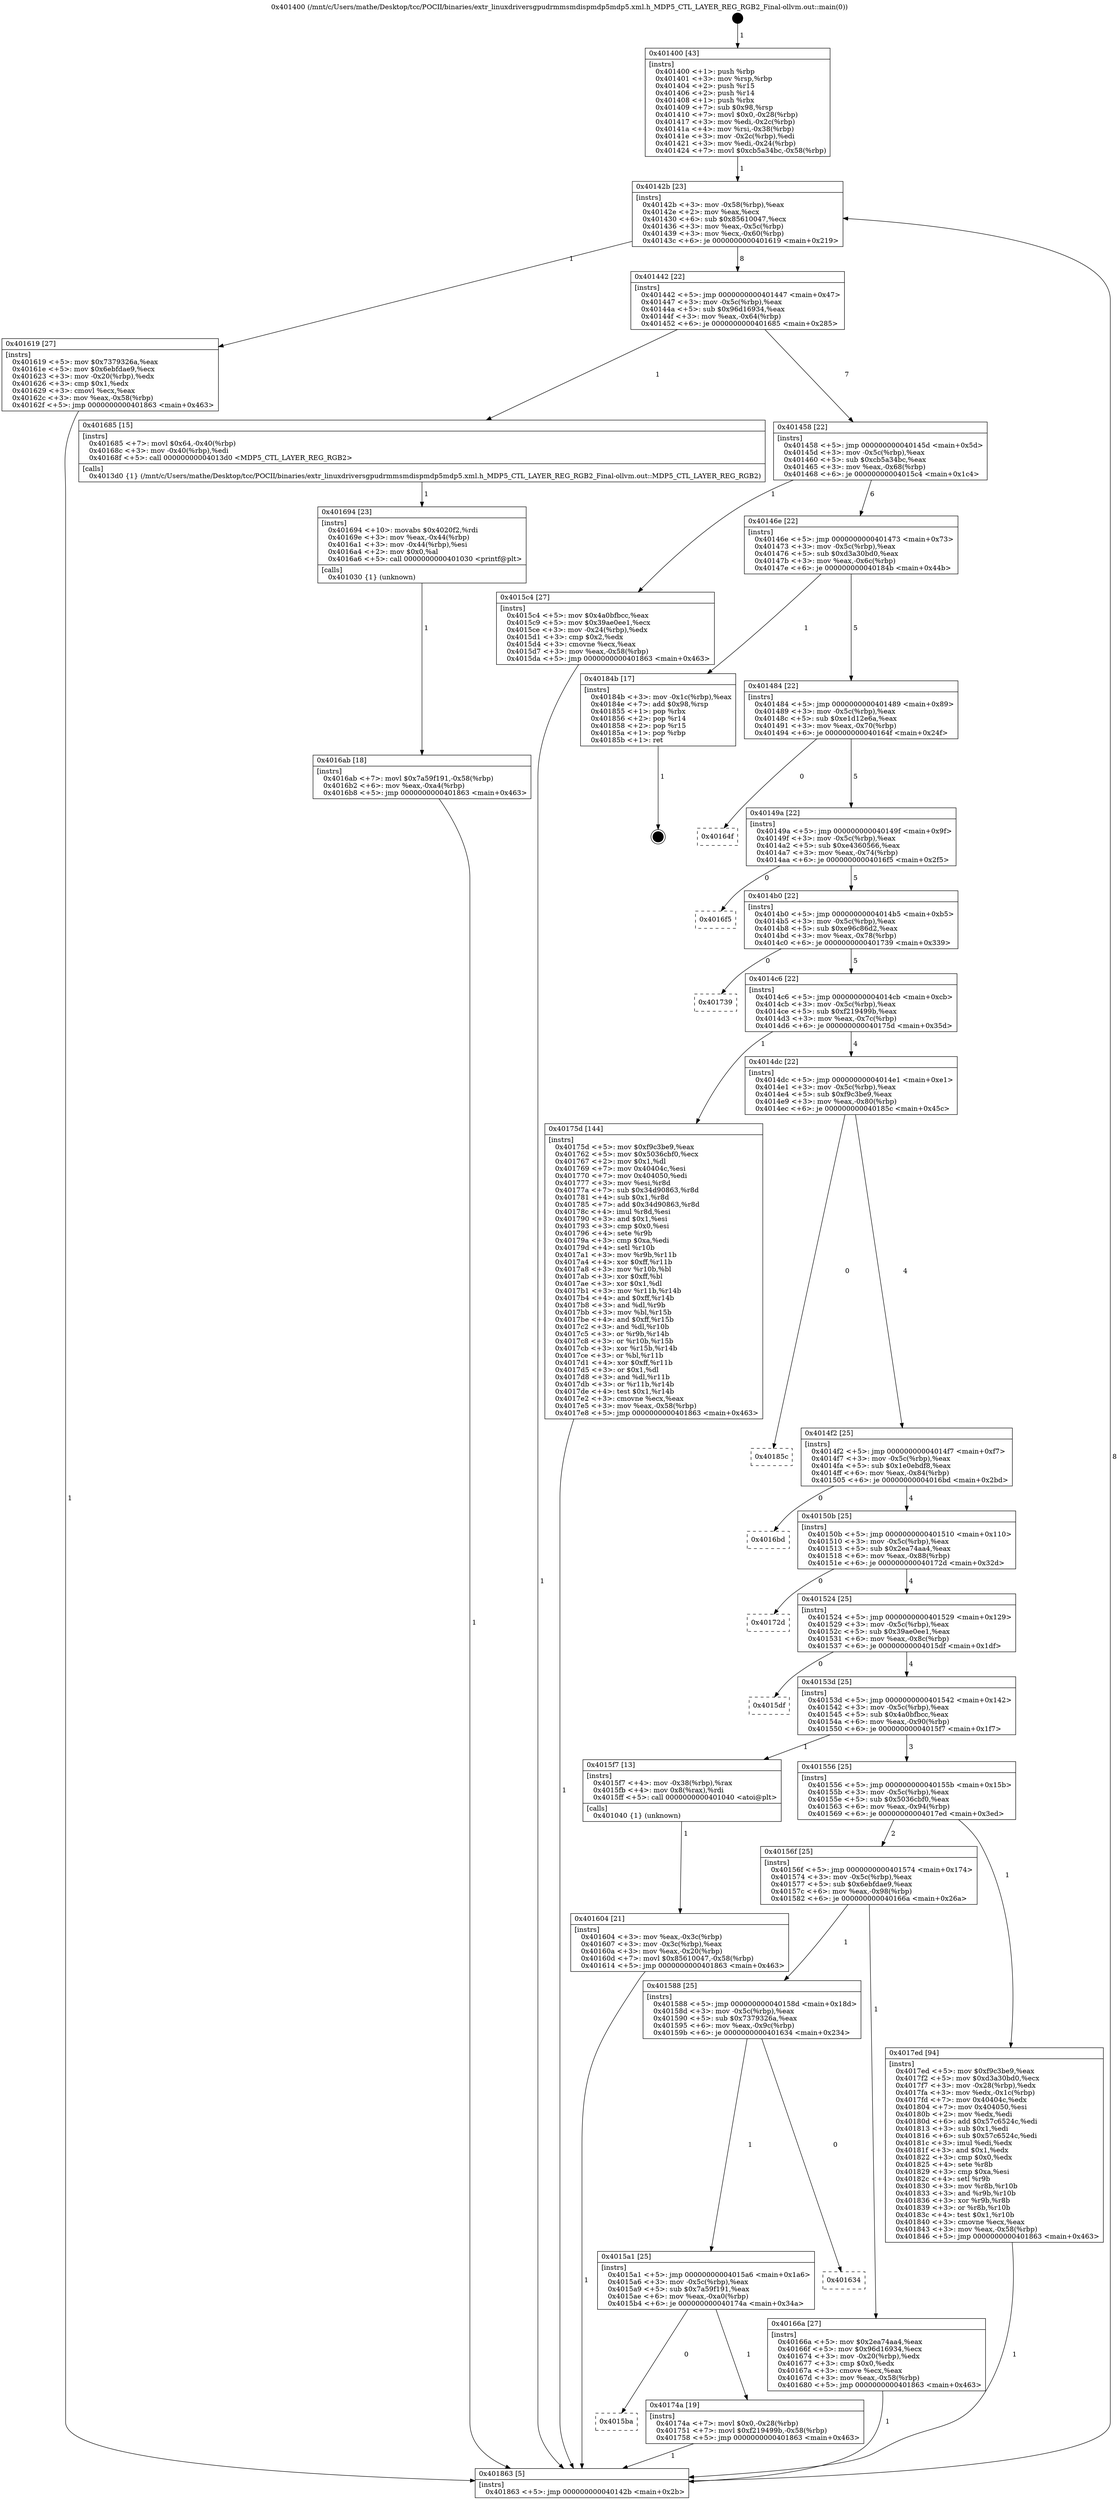 digraph "0x401400" {
  label = "0x401400 (/mnt/c/Users/mathe/Desktop/tcc/POCII/binaries/extr_linuxdriversgpudrmmsmdispmdp5mdp5.xml.h_MDP5_CTL_LAYER_REG_RGB2_Final-ollvm.out::main(0))"
  labelloc = "t"
  node[shape=record]

  Entry [label="",width=0.3,height=0.3,shape=circle,fillcolor=black,style=filled]
  "0x40142b" [label="{
     0x40142b [23]\l
     | [instrs]\l
     &nbsp;&nbsp;0x40142b \<+3\>: mov -0x58(%rbp),%eax\l
     &nbsp;&nbsp;0x40142e \<+2\>: mov %eax,%ecx\l
     &nbsp;&nbsp;0x401430 \<+6\>: sub $0x85610047,%ecx\l
     &nbsp;&nbsp;0x401436 \<+3\>: mov %eax,-0x5c(%rbp)\l
     &nbsp;&nbsp;0x401439 \<+3\>: mov %ecx,-0x60(%rbp)\l
     &nbsp;&nbsp;0x40143c \<+6\>: je 0000000000401619 \<main+0x219\>\l
  }"]
  "0x401619" [label="{
     0x401619 [27]\l
     | [instrs]\l
     &nbsp;&nbsp;0x401619 \<+5\>: mov $0x7379326a,%eax\l
     &nbsp;&nbsp;0x40161e \<+5\>: mov $0x6ebfdae9,%ecx\l
     &nbsp;&nbsp;0x401623 \<+3\>: mov -0x20(%rbp),%edx\l
     &nbsp;&nbsp;0x401626 \<+3\>: cmp $0x1,%edx\l
     &nbsp;&nbsp;0x401629 \<+3\>: cmovl %ecx,%eax\l
     &nbsp;&nbsp;0x40162c \<+3\>: mov %eax,-0x58(%rbp)\l
     &nbsp;&nbsp;0x40162f \<+5\>: jmp 0000000000401863 \<main+0x463\>\l
  }"]
  "0x401442" [label="{
     0x401442 [22]\l
     | [instrs]\l
     &nbsp;&nbsp;0x401442 \<+5\>: jmp 0000000000401447 \<main+0x47\>\l
     &nbsp;&nbsp;0x401447 \<+3\>: mov -0x5c(%rbp),%eax\l
     &nbsp;&nbsp;0x40144a \<+5\>: sub $0x96d16934,%eax\l
     &nbsp;&nbsp;0x40144f \<+3\>: mov %eax,-0x64(%rbp)\l
     &nbsp;&nbsp;0x401452 \<+6\>: je 0000000000401685 \<main+0x285\>\l
  }"]
  Exit [label="",width=0.3,height=0.3,shape=circle,fillcolor=black,style=filled,peripheries=2]
  "0x401685" [label="{
     0x401685 [15]\l
     | [instrs]\l
     &nbsp;&nbsp;0x401685 \<+7\>: movl $0x64,-0x40(%rbp)\l
     &nbsp;&nbsp;0x40168c \<+3\>: mov -0x40(%rbp),%edi\l
     &nbsp;&nbsp;0x40168f \<+5\>: call 00000000004013d0 \<MDP5_CTL_LAYER_REG_RGB2\>\l
     | [calls]\l
     &nbsp;&nbsp;0x4013d0 \{1\} (/mnt/c/Users/mathe/Desktop/tcc/POCII/binaries/extr_linuxdriversgpudrmmsmdispmdp5mdp5.xml.h_MDP5_CTL_LAYER_REG_RGB2_Final-ollvm.out::MDP5_CTL_LAYER_REG_RGB2)\l
  }"]
  "0x401458" [label="{
     0x401458 [22]\l
     | [instrs]\l
     &nbsp;&nbsp;0x401458 \<+5\>: jmp 000000000040145d \<main+0x5d\>\l
     &nbsp;&nbsp;0x40145d \<+3\>: mov -0x5c(%rbp),%eax\l
     &nbsp;&nbsp;0x401460 \<+5\>: sub $0xcb5a34bc,%eax\l
     &nbsp;&nbsp;0x401465 \<+3\>: mov %eax,-0x68(%rbp)\l
     &nbsp;&nbsp;0x401468 \<+6\>: je 00000000004015c4 \<main+0x1c4\>\l
  }"]
  "0x4015ba" [label="{
     0x4015ba\l
  }", style=dashed]
  "0x4015c4" [label="{
     0x4015c4 [27]\l
     | [instrs]\l
     &nbsp;&nbsp;0x4015c4 \<+5\>: mov $0x4a0bfbcc,%eax\l
     &nbsp;&nbsp;0x4015c9 \<+5\>: mov $0x39ae0ee1,%ecx\l
     &nbsp;&nbsp;0x4015ce \<+3\>: mov -0x24(%rbp),%edx\l
     &nbsp;&nbsp;0x4015d1 \<+3\>: cmp $0x2,%edx\l
     &nbsp;&nbsp;0x4015d4 \<+3\>: cmovne %ecx,%eax\l
     &nbsp;&nbsp;0x4015d7 \<+3\>: mov %eax,-0x58(%rbp)\l
     &nbsp;&nbsp;0x4015da \<+5\>: jmp 0000000000401863 \<main+0x463\>\l
  }"]
  "0x40146e" [label="{
     0x40146e [22]\l
     | [instrs]\l
     &nbsp;&nbsp;0x40146e \<+5\>: jmp 0000000000401473 \<main+0x73\>\l
     &nbsp;&nbsp;0x401473 \<+3\>: mov -0x5c(%rbp),%eax\l
     &nbsp;&nbsp;0x401476 \<+5\>: sub $0xd3a30bd0,%eax\l
     &nbsp;&nbsp;0x40147b \<+3\>: mov %eax,-0x6c(%rbp)\l
     &nbsp;&nbsp;0x40147e \<+6\>: je 000000000040184b \<main+0x44b\>\l
  }"]
  "0x401863" [label="{
     0x401863 [5]\l
     | [instrs]\l
     &nbsp;&nbsp;0x401863 \<+5\>: jmp 000000000040142b \<main+0x2b\>\l
  }"]
  "0x401400" [label="{
     0x401400 [43]\l
     | [instrs]\l
     &nbsp;&nbsp;0x401400 \<+1\>: push %rbp\l
     &nbsp;&nbsp;0x401401 \<+3\>: mov %rsp,%rbp\l
     &nbsp;&nbsp;0x401404 \<+2\>: push %r15\l
     &nbsp;&nbsp;0x401406 \<+2\>: push %r14\l
     &nbsp;&nbsp;0x401408 \<+1\>: push %rbx\l
     &nbsp;&nbsp;0x401409 \<+7\>: sub $0x98,%rsp\l
     &nbsp;&nbsp;0x401410 \<+7\>: movl $0x0,-0x28(%rbp)\l
     &nbsp;&nbsp;0x401417 \<+3\>: mov %edi,-0x2c(%rbp)\l
     &nbsp;&nbsp;0x40141a \<+4\>: mov %rsi,-0x38(%rbp)\l
     &nbsp;&nbsp;0x40141e \<+3\>: mov -0x2c(%rbp),%edi\l
     &nbsp;&nbsp;0x401421 \<+3\>: mov %edi,-0x24(%rbp)\l
     &nbsp;&nbsp;0x401424 \<+7\>: movl $0xcb5a34bc,-0x58(%rbp)\l
  }"]
  "0x40174a" [label="{
     0x40174a [19]\l
     | [instrs]\l
     &nbsp;&nbsp;0x40174a \<+7\>: movl $0x0,-0x28(%rbp)\l
     &nbsp;&nbsp;0x401751 \<+7\>: movl $0xf219499b,-0x58(%rbp)\l
     &nbsp;&nbsp;0x401758 \<+5\>: jmp 0000000000401863 \<main+0x463\>\l
  }"]
  "0x40184b" [label="{
     0x40184b [17]\l
     | [instrs]\l
     &nbsp;&nbsp;0x40184b \<+3\>: mov -0x1c(%rbp),%eax\l
     &nbsp;&nbsp;0x40184e \<+7\>: add $0x98,%rsp\l
     &nbsp;&nbsp;0x401855 \<+1\>: pop %rbx\l
     &nbsp;&nbsp;0x401856 \<+2\>: pop %r14\l
     &nbsp;&nbsp;0x401858 \<+2\>: pop %r15\l
     &nbsp;&nbsp;0x40185a \<+1\>: pop %rbp\l
     &nbsp;&nbsp;0x40185b \<+1\>: ret\l
  }"]
  "0x401484" [label="{
     0x401484 [22]\l
     | [instrs]\l
     &nbsp;&nbsp;0x401484 \<+5\>: jmp 0000000000401489 \<main+0x89\>\l
     &nbsp;&nbsp;0x401489 \<+3\>: mov -0x5c(%rbp),%eax\l
     &nbsp;&nbsp;0x40148c \<+5\>: sub $0xe1d12e6a,%eax\l
     &nbsp;&nbsp;0x401491 \<+3\>: mov %eax,-0x70(%rbp)\l
     &nbsp;&nbsp;0x401494 \<+6\>: je 000000000040164f \<main+0x24f\>\l
  }"]
  "0x4015a1" [label="{
     0x4015a1 [25]\l
     | [instrs]\l
     &nbsp;&nbsp;0x4015a1 \<+5\>: jmp 00000000004015a6 \<main+0x1a6\>\l
     &nbsp;&nbsp;0x4015a6 \<+3\>: mov -0x5c(%rbp),%eax\l
     &nbsp;&nbsp;0x4015a9 \<+5\>: sub $0x7a59f191,%eax\l
     &nbsp;&nbsp;0x4015ae \<+6\>: mov %eax,-0xa0(%rbp)\l
     &nbsp;&nbsp;0x4015b4 \<+6\>: je 000000000040174a \<main+0x34a\>\l
  }"]
  "0x40164f" [label="{
     0x40164f\l
  }", style=dashed]
  "0x40149a" [label="{
     0x40149a [22]\l
     | [instrs]\l
     &nbsp;&nbsp;0x40149a \<+5\>: jmp 000000000040149f \<main+0x9f\>\l
     &nbsp;&nbsp;0x40149f \<+3\>: mov -0x5c(%rbp),%eax\l
     &nbsp;&nbsp;0x4014a2 \<+5\>: sub $0xe4360566,%eax\l
     &nbsp;&nbsp;0x4014a7 \<+3\>: mov %eax,-0x74(%rbp)\l
     &nbsp;&nbsp;0x4014aa \<+6\>: je 00000000004016f5 \<main+0x2f5\>\l
  }"]
  "0x401634" [label="{
     0x401634\l
  }", style=dashed]
  "0x4016f5" [label="{
     0x4016f5\l
  }", style=dashed]
  "0x4014b0" [label="{
     0x4014b0 [22]\l
     | [instrs]\l
     &nbsp;&nbsp;0x4014b0 \<+5\>: jmp 00000000004014b5 \<main+0xb5\>\l
     &nbsp;&nbsp;0x4014b5 \<+3\>: mov -0x5c(%rbp),%eax\l
     &nbsp;&nbsp;0x4014b8 \<+5\>: sub $0xe96c86d2,%eax\l
     &nbsp;&nbsp;0x4014bd \<+3\>: mov %eax,-0x78(%rbp)\l
     &nbsp;&nbsp;0x4014c0 \<+6\>: je 0000000000401739 \<main+0x339\>\l
  }"]
  "0x4016ab" [label="{
     0x4016ab [18]\l
     | [instrs]\l
     &nbsp;&nbsp;0x4016ab \<+7\>: movl $0x7a59f191,-0x58(%rbp)\l
     &nbsp;&nbsp;0x4016b2 \<+6\>: mov %eax,-0xa4(%rbp)\l
     &nbsp;&nbsp;0x4016b8 \<+5\>: jmp 0000000000401863 \<main+0x463\>\l
  }"]
  "0x401739" [label="{
     0x401739\l
  }", style=dashed]
  "0x4014c6" [label="{
     0x4014c6 [22]\l
     | [instrs]\l
     &nbsp;&nbsp;0x4014c6 \<+5\>: jmp 00000000004014cb \<main+0xcb\>\l
     &nbsp;&nbsp;0x4014cb \<+3\>: mov -0x5c(%rbp),%eax\l
     &nbsp;&nbsp;0x4014ce \<+5\>: sub $0xf219499b,%eax\l
     &nbsp;&nbsp;0x4014d3 \<+3\>: mov %eax,-0x7c(%rbp)\l
     &nbsp;&nbsp;0x4014d6 \<+6\>: je 000000000040175d \<main+0x35d\>\l
  }"]
  "0x401694" [label="{
     0x401694 [23]\l
     | [instrs]\l
     &nbsp;&nbsp;0x401694 \<+10\>: movabs $0x4020f2,%rdi\l
     &nbsp;&nbsp;0x40169e \<+3\>: mov %eax,-0x44(%rbp)\l
     &nbsp;&nbsp;0x4016a1 \<+3\>: mov -0x44(%rbp),%esi\l
     &nbsp;&nbsp;0x4016a4 \<+2\>: mov $0x0,%al\l
     &nbsp;&nbsp;0x4016a6 \<+5\>: call 0000000000401030 \<printf@plt\>\l
     | [calls]\l
     &nbsp;&nbsp;0x401030 \{1\} (unknown)\l
  }"]
  "0x40175d" [label="{
     0x40175d [144]\l
     | [instrs]\l
     &nbsp;&nbsp;0x40175d \<+5\>: mov $0xf9c3be9,%eax\l
     &nbsp;&nbsp;0x401762 \<+5\>: mov $0x5036cbf0,%ecx\l
     &nbsp;&nbsp;0x401767 \<+2\>: mov $0x1,%dl\l
     &nbsp;&nbsp;0x401769 \<+7\>: mov 0x40404c,%esi\l
     &nbsp;&nbsp;0x401770 \<+7\>: mov 0x404050,%edi\l
     &nbsp;&nbsp;0x401777 \<+3\>: mov %esi,%r8d\l
     &nbsp;&nbsp;0x40177a \<+7\>: sub $0x34d90863,%r8d\l
     &nbsp;&nbsp;0x401781 \<+4\>: sub $0x1,%r8d\l
     &nbsp;&nbsp;0x401785 \<+7\>: add $0x34d90863,%r8d\l
     &nbsp;&nbsp;0x40178c \<+4\>: imul %r8d,%esi\l
     &nbsp;&nbsp;0x401790 \<+3\>: and $0x1,%esi\l
     &nbsp;&nbsp;0x401793 \<+3\>: cmp $0x0,%esi\l
     &nbsp;&nbsp;0x401796 \<+4\>: sete %r9b\l
     &nbsp;&nbsp;0x40179a \<+3\>: cmp $0xa,%edi\l
     &nbsp;&nbsp;0x40179d \<+4\>: setl %r10b\l
     &nbsp;&nbsp;0x4017a1 \<+3\>: mov %r9b,%r11b\l
     &nbsp;&nbsp;0x4017a4 \<+4\>: xor $0xff,%r11b\l
     &nbsp;&nbsp;0x4017a8 \<+3\>: mov %r10b,%bl\l
     &nbsp;&nbsp;0x4017ab \<+3\>: xor $0xff,%bl\l
     &nbsp;&nbsp;0x4017ae \<+3\>: xor $0x1,%dl\l
     &nbsp;&nbsp;0x4017b1 \<+3\>: mov %r11b,%r14b\l
     &nbsp;&nbsp;0x4017b4 \<+4\>: and $0xff,%r14b\l
     &nbsp;&nbsp;0x4017b8 \<+3\>: and %dl,%r9b\l
     &nbsp;&nbsp;0x4017bb \<+3\>: mov %bl,%r15b\l
     &nbsp;&nbsp;0x4017be \<+4\>: and $0xff,%r15b\l
     &nbsp;&nbsp;0x4017c2 \<+3\>: and %dl,%r10b\l
     &nbsp;&nbsp;0x4017c5 \<+3\>: or %r9b,%r14b\l
     &nbsp;&nbsp;0x4017c8 \<+3\>: or %r10b,%r15b\l
     &nbsp;&nbsp;0x4017cb \<+3\>: xor %r15b,%r14b\l
     &nbsp;&nbsp;0x4017ce \<+3\>: or %bl,%r11b\l
     &nbsp;&nbsp;0x4017d1 \<+4\>: xor $0xff,%r11b\l
     &nbsp;&nbsp;0x4017d5 \<+3\>: or $0x1,%dl\l
     &nbsp;&nbsp;0x4017d8 \<+3\>: and %dl,%r11b\l
     &nbsp;&nbsp;0x4017db \<+3\>: or %r11b,%r14b\l
     &nbsp;&nbsp;0x4017de \<+4\>: test $0x1,%r14b\l
     &nbsp;&nbsp;0x4017e2 \<+3\>: cmovne %ecx,%eax\l
     &nbsp;&nbsp;0x4017e5 \<+3\>: mov %eax,-0x58(%rbp)\l
     &nbsp;&nbsp;0x4017e8 \<+5\>: jmp 0000000000401863 \<main+0x463\>\l
  }"]
  "0x4014dc" [label="{
     0x4014dc [22]\l
     | [instrs]\l
     &nbsp;&nbsp;0x4014dc \<+5\>: jmp 00000000004014e1 \<main+0xe1\>\l
     &nbsp;&nbsp;0x4014e1 \<+3\>: mov -0x5c(%rbp),%eax\l
     &nbsp;&nbsp;0x4014e4 \<+5\>: sub $0xf9c3be9,%eax\l
     &nbsp;&nbsp;0x4014e9 \<+3\>: mov %eax,-0x80(%rbp)\l
     &nbsp;&nbsp;0x4014ec \<+6\>: je 000000000040185c \<main+0x45c\>\l
  }"]
  "0x401588" [label="{
     0x401588 [25]\l
     | [instrs]\l
     &nbsp;&nbsp;0x401588 \<+5\>: jmp 000000000040158d \<main+0x18d\>\l
     &nbsp;&nbsp;0x40158d \<+3\>: mov -0x5c(%rbp),%eax\l
     &nbsp;&nbsp;0x401590 \<+5\>: sub $0x7379326a,%eax\l
     &nbsp;&nbsp;0x401595 \<+6\>: mov %eax,-0x9c(%rbp)\l
     &nbsp;&nbsp;0x40159b \<+6\>: je 0000000000401634 \<main+0x234\>\l
  }"]
  "0x40185c" [label="{
     0x40185c\l
  }", style=dashed]
  "0x4014f2" [label="{
     0x4014f2 [25]\l
     | [instrs]\l
     &nbsp;&nbsp;0x4014f2 \<+5\>: jmp 00000000004014f7 \<main+0xf7\>\l
     &nbsp;&nbsp;0x4014f7 \<+3\>: mov -0x5c(%rbp),%eax\l
     &nbsp;&nbsp;0x4014fa \<+5\>: sub $0x1e0ebdf8,%eax\l
     &nbsp;&nbsp;0x4014ff \<+6\>: mov %eax,-0x84(%rbp)\l
     &nbsp;&nbsp;0x401505 \<+6\>: je 00000000004016bd \<main+0x2bd\>\l
  }"]
  "0x40166a" [label="{
     0x40166a [27]\l
     | [instrs]\l
     &nbsp;&nbsp;0x40166a \<+5\>: mov $0x2ea74aa4,%eax\l
     &nbsp;&nbsp;0x40166f \<+5\>: mov $0x96d16934,%ecx\l
     &nbsp;&nbsp;0x401674 \<+3\>: mov -0x20(%rbp),%edx\l
     &nbsp;&nbsp;0x401677 \<+3\>: cmp $0x0,%edx\l
     &nbsp;&nbsp;0x40167a \<+3\>: cmove %ecx,%eax\l
     &nbsp;&nbsp;0x40167d \<+3\>: mov %eax,-0x58(%rbp)\l
     &nbsp;&nbsp;0x401680 \<+5\>: jmp 0000000000401863 \<main+0x463\>\l
  }"]
  "0x4016bd" [label="{
     0x4016bd\l
  }", style=dashed]
  "0x40150b" [label="{
     0x40150b [25]\l
     | [instrs]\l
     &nbsp;&nbsp;0x40150b \<+5\>: jmp 0000000000401510 \<main+0x110\>\l
     &nbsp;&nbsp;0x401510 \<+3\>: mov -0x5c(%rbp),%eax\l
     &nbsp;&nbsp;0x401513 \<+5\>: sub $0x2ea74aa4,%eax\l
     &nbsp;&nbsp;0x401518 \<+6\>: mov %eax,-0x88(%rbp)\l
     &nbsp;&nbsp;0x40151e \<+6\>: je 000000000040172d \<main+0x32d\>\l
  }"]
  "0x40156f" [label="{
     0x40156f [25]\l
     | [instrs]\l
     &nbsp;&nbsp;0x40156f \<+5\>: jmp 0000000000401574 \<main+0x174\>\l
     &nbsp;&nbsp;0x401574 \<+3\>: mov -0x5c(%rbp),%eax\l
     &nbsp;&nbsp;0x401577 \<+5\>: sub $0x6ebfdae9,%eax\l
     &nbsp;&nbsp;0x40157c \<+6\>: mov %eax,-0x98(%rbp)\l
     &nbsp;&nbsp;0x401582 \<+6\>: je 000000000040166a \<main+0x26a\>\l
  }"]
  "0x40172d" [label="{
     0x40172d\l
  }", style=dashed]
  "0x401524" [label="{
     0x401524 [25]\l
     | [instrs]\l
     &nbsp;&nbsp;0x401524 \<+5\>: jmp 0000000000401529 \<main+0x129\>\l
     &nbsp;&nbsp;0x401529 \<+3\>: mov -0x5c(%rbp),%eax\l
     &nbsp;&nbsp;0x40152c \<+5\>: sub $0x39ae0ee1,%eax\l
     &nbsp;&nbsp;0x401531 \<+6\>: mov %eax,-0x8c(%rbp)\l
     &nbsp;&nbsp;0x401537 \<+6\>: je 00000000004015df \<main+0x1df\>\l
  }"]
  "0x4017ed" [label="{
     0x4017ed [94]\l
     | [instrs]\l
     &nbsp;&nbsp;0x4017ed \<+5\>: mov $0xf9c3be9,%eax\l
     &nbsp;&nbsp;0x4017f2 \<+5\>: mov $0xd3a30bd0,%ecx\l
     &nbsp;&nbsp;0x4017f7 \<+3\>: mov -0x28(%rbp),%edx\l
     &nbsp;&nbsp;0x4017fa \<+3\>: mov %edx,-0x1c(%rbp)\l
     &nbsp;&nbsp;0x4017fd \<+7\>: mov 0x40404c,%edx\l
     &nbsp;&nbsp;0x401804 \<+7\>: mov 0x404050,%esi\l
     &nbsp;&nbsp;0x40180b \<+2\>: mov %edx,%edi\l
     &nbsp;&nbsp;0x40180d \<+6\>: add $0x57c6524c,%edi\l
     &nbsp;&nbsp;0x401813 \<+3\>: sub $0x1,%edi\l
     &nbsp;&nbsp;0x401816 \<+6\>: sub $0x57c6524c,%edi\l
     &nbsp;&nbsp;0x40181c \<+3\>: imul %edi,%edx\l
     &nbsp;&nbsp;0x40181f \<+3\>: and $0x1,%edx\l
     &nbsp;&nbsp;0x401822 \<+3\>: cmp $0x0,%edx\l
     &nbsp;&nbsp;0x401825 \<+4\>: sete %r8b\l
     &nbsp;&nbsp;0x401829 \<+3\>: cmp $0xa,%esi\l
     &nbsp;&nbsp;0x40182c \<+4\>: setl %r9b\l
     &nbsp;&nbsp;0x401830 \<+3\>: mov %r8b,%r10b\l
     &nbsp;&nbsp;0x401833 \<+3\>: and %r9b,%r10b\l
     &nbsp;&nbsp;0x401836 \<+3\>: xor %r9b,%r8b\l
     &nbsp;&nbsp;0x401839 \<+3\>: or %r8b,%r10b\l
     &nbsp;&nbsp;0x40183c \<+4\>: test $0x1,%r10b\l
     &nbsp;&nbsp;0x401840 \<+3\>: cmovne %ecx,%eax\l
     &nbsp;&nbsp;0x401843 \<+3\>: mov %eax,-0x58(%rbp)\l
     &nbsp;&nbsp;0x401846 \<+5\>: jmp 0000000000401863 \<main+0x463\>\l
  }"]
  "0x4015df" [label="{
     0x4015df\l
  }", style=dashed]
  "0x40153d" [label="{
     0x40153d [25]\l
     | [instrs]\l
     &nbsp;&nbsp;0x40153d \<+5\>: jmp 0000000000401542 \<main+0x142\>\l
     &nbsp;&nbsp;0x401542 \<+3\>: mov -0x5c(%rbp),%eax\l
     &nbsp;&nbsp;0x401545 \<+5\>: sub $0x4a0bfbcc,%eax\l
     &nbsp;&nbsp;0x40154a \<+6\>: mov %eax,-0x90(%rbp)\l
     &nbsp;&nbsp;0x401550 \<+6\>: je 00000000004015f7 \<main+0x1f7\>\l
  }"]
  "0x401604" [label="{
     0x401604 [21]\l
     | [instrs]\l
     &nbsp;&nbsp;0x401604 \<+3\>: mov %eax,-0x3c(%rbp)\l
     &nbsp;&nbsp;0x401607 \<+3\>: mov -0x3c(%rbp),%eax\l
     &nbsp;&nbsp;0x40160a \<+3\>: mov %eax,-0x20(%rbp)\l
     &nbsp;&nbsp;0x40160d \<+7\>: movl $0x85610047,-0x58(%rbp)\l
     &nbsp;&nbsp;0x401614 \<+5\>: jmp 0000000000401863 \<main+0x463\>\l
  }"]
  "0x4015f7" [label="{
     0x4015f7 [13]\l
     | [instrs]\l
     &nbsp;&nbsp;0x4015f7 \<+4\>: mov -0x38(%rbp),%rax\l
     &nbsp;&nbsp;0x4015fb \<+4\>: mov 0x8(%rax),%rdi\l
     &nbsp;&nbsp;0x4015ff \<+5\>: call 0000000000401040 \<atoi@plt\>\l
     | [calls]\l
     &nbsp;&nbsp;0x401040 \{1\} (unknown)\l
  }"]
  "0x401556" [label="{
     0x401556 [25]\l
     | [instrs]\l
     &nbsp;&nbsp;0x401556 \<+5\>: jmp 000000000040155b \<main+0x15b\>\l
     &nbsp;&nbsp;0x40155b \<+3\>: mov -0x5c(%rbp),%eax\l
     &nbsp;&nbsp;0x40155e \<+5\>: sub $0x5036cbf0,%eax\l
     &nbsp;&nbsp;0x401563 \<+6\>: mov %eax,-0x94(%rbp)\l
     &nbsp;&nbsp;0x401569 \<+6\>: je 00000000004017ed \<main+0x3ed\>\l
  }"]
  Entry -> "0x401400" [label=" 1"]
  "0x40142b" -> "0x401619" [label=" 1"]
  "0x40142b" -> "0x401442" [label=" 8"]
  "0x40184b" -> Exit [label=" 1"]
  "0x401442" -> "0x401685" [label=" 1"]
  "0x401442" -> "0x401458" [label=" 7"]
  "0x4017ed" -> "0x401863" [label=" 1"]
  "0x401458" -> "0x4015c4" [label=" 1"]
  "0x401458" -> "0x40146e" [label=" 6"]
  "0x4015c4" -> "0x401863" [label=" 1"]
  "0x401400" -> "0x40142b" [label=" 1"]
  "0x401863" -> "0x40142b" [label=" 8"]
  "0x40175d" -> "0x401863" [label=" 1"]
  "0x40146e" -> "0x40184b" [label=" 1"]
  "0x40146e" -> "0x401484" [label=" 5"]
  "0x40174a" -> "0x401863" [label=" 1"]
  "0x401484" -> "0x40164f" [label=" 0"]
  "0x401484" -> "0x40149a" [label=" 5"]
  "0x4015a1" -> "0x40174a" [label=" 1"]
  "0x40149a" -> "0x4016f5" [label=" 0"]
  "0x40149a" -> "0x4014b0" [label=" 5"]
  "0x4015a1" -> "0x4015ba" [label=" 0"]
  "0x4014b0" -> "0x401739" [label=" 0"]
  "0x4014b0" -> "0x4014c6" [label=" 5"]
  "0x401588" -> "0x401634" [label=" 0"]
  "0x4014c6" -> "0x40175d" [label=" 1"]
  "0x4014c6" -> "0x4014dc" [label=" 4"]
  "0x401588" -> "0x4015a1" [label=" 1"]
  "0x4014dc" -> "0x40185c" [label=" 0"]
  "0x4014dc" -> "0x4014f2" [label=" 4"]
  "0x4016ab" -> "0x401863" [label=" 1"]
  "0x4014f2" -> "0x4016bd" [label=" 0"]
  "0x4014f2" -> "0x40150b" [label=" 4"]
  "0x401694" -> "0x4016ab" [label=" 1"]
  "0x40150b" -> "0x40172d" [label=" 0"]
  "0x40150b" -> "0x401524" [label=" 4"]
  "0x40166a" -> "0x401863" [label=" 1"]
  "0x401524" -> "0x4015df" [label=" 0"]
  "0x401524" -> "0x40153d" [label=" 4"]
  "0x40156f" -> "0x401588" [label=" 1"]
  "0x40153d" -> "0x4015f7" [label=" 1"]
  "0x40153d" -> "0x401556" [label=" 3"]
  "0x4015f7" -> "0x401604" [label=" 1"]
  "0x401604" -> "0x401863" [label=" 1"]
  "0x401619" -> "0x401863" [label=" 1"]
  "0x40156f" -> "0x40166a" [label=" 1"]
  "0x401556" -> "0x4017ed" [label=" 1"]
  "0x401556" -> "0x40156f" [label=" 2"]
  "0x401685" -> "0x401694" [label=" 1"]
}

